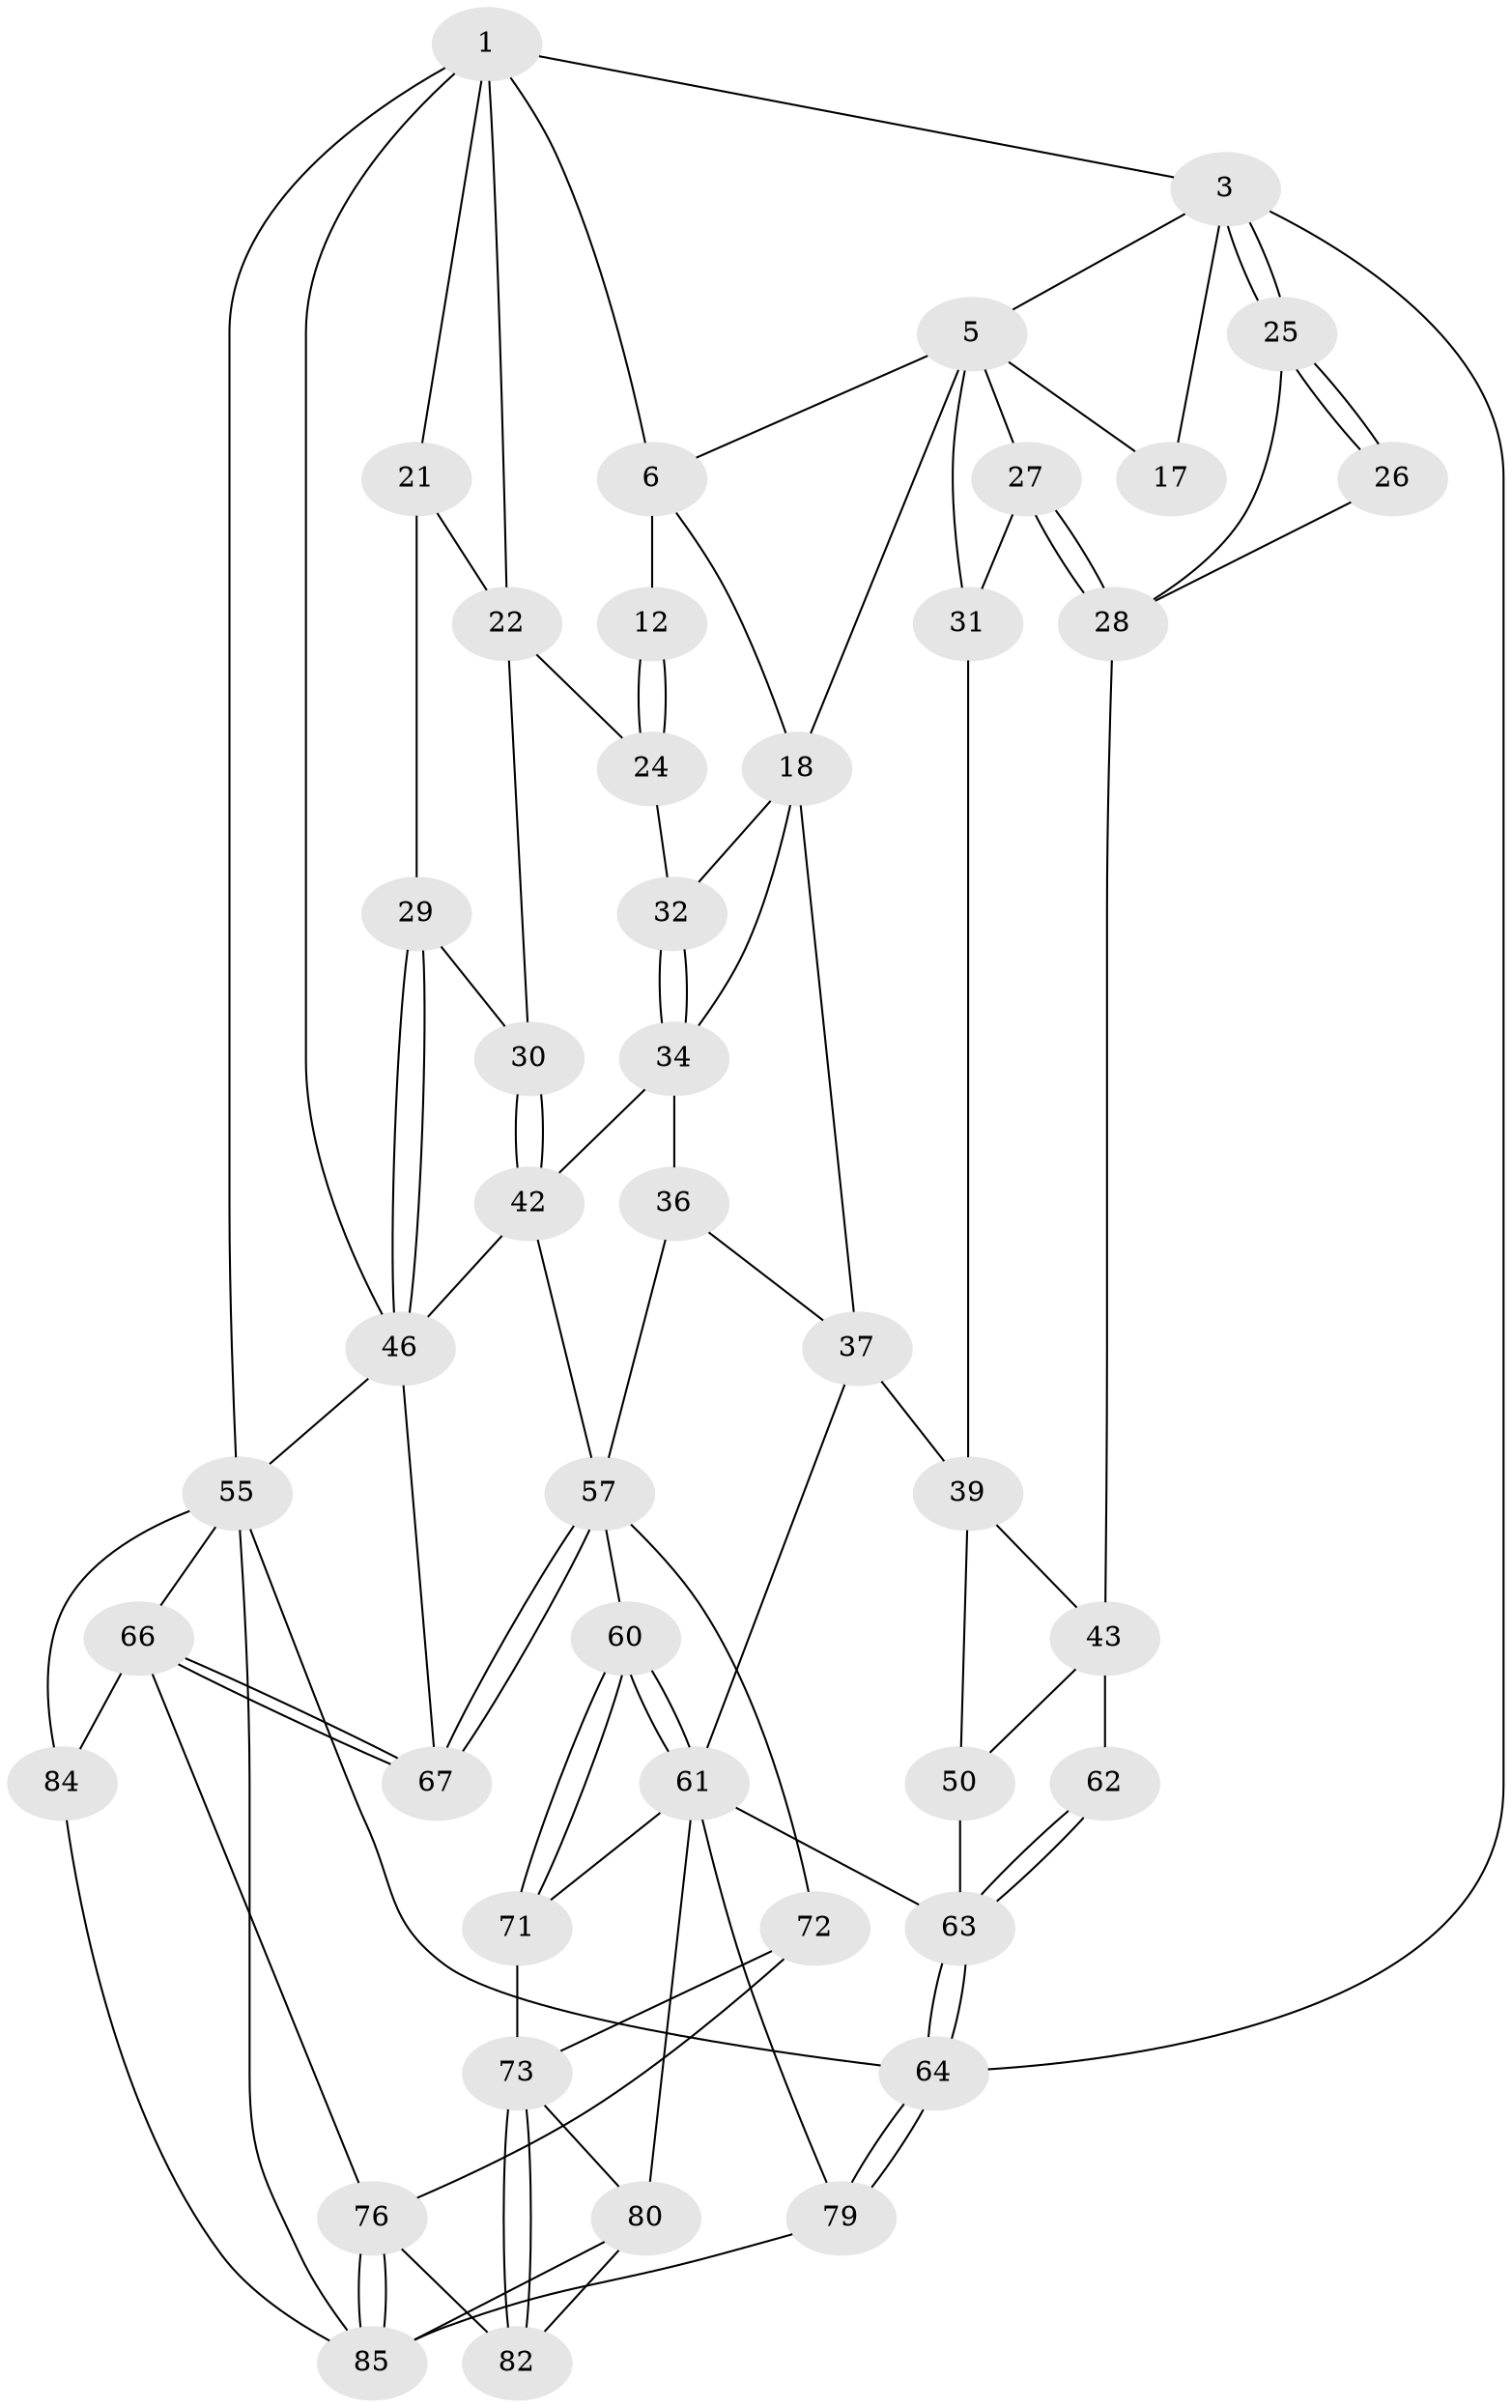 // original degree distribution, {3: 0.03409090909090909, 6: 0.22727272727272727, 5: 0.5113636363636364, 4: 0.22727272727272727}
// Generated by graph-tools (version 1.1) at 2025/28/03/15/25 16:28:05]
// undirected, 44 vertices, 98 edges
graph export_dot {
graph [start="1"]
  node [color=gray90,style=filled];
  1 [pos="+1+0",super="+2+8"];
  3 [pos="+0+0",super="+4"];
  5 [pos="+0.37715069007913793+0",super="+14"];
  6 [pos="+0.5159749804706435+0",super="+13+7"];
  12 [pos="+0.750255976134082+0.1269541639870801"];
  17 [pos="+0.14693522478988022+0.10766194399530352"];
  18 [pos="+0.550273746311825+0.19992835911759743",super="+33+19"];
  21 [pos="+0.9438725350769244+0.14716895314835596"];
  22 [pos="+0.9387791763591149+0.1439502309143047",super="+23"];
  24 [pos="+0.7522366554499291+0.2059852648997594"];
  25 [pos="+0+0.04354438834027563"];
  26 [pos="+0.09342978523091607+0.14288741659044502"];
  27 [pos="+0.06287975717489001+0.2812698652962656"];
  28 [pos="+0.024441255008992673+0.27945573978317423",super="+45"];
  29 [pos="+0.8310400089317693+0.29246243754352247"];
  30 [pos="+0.7810052519301126+0.259215004723612"];
  31 [pos="+0.16503243156363948+0.2937382986658948"];
  32 [pos="+0.7200825232216498+0.21251176121898235"];
  34 [pos="+0.6119804129825657+0.3055912810060611",super="+35"];
  36 [pos="+0.5998135289625502+0.4157482077753813"];
  37 [pos="+0.48304215388496324+0.3944383811603237",super="+38+54"];
  39 [pos="+0.3777157330683693+0.3152691880583607",super="+52+40"];
  42 [pos="+0.6401424641048314+0.4110578839614659",super="+48"];
  43 [pos="+0.12099729755608807+0.4421719356360904",super="+44+51"];
  46 [pos="+0.9282009985641934+0.3965745213691275",super="+49+47"];
  50 [pos="+0.22892433217623864+0.5277440256586479",super="+53"];
  55 [pos="+1+1",super="+56"];
  57 [pos="+0.7407316718749934+0.618642731518881",super="+58"];
  60 [pos="+0.5971381574738136+0.6224445219102527"];
  61 [pos="+0.495221740537022+0.5924301474874205",super="+69"];
  62 [pos="+0+0.7176343872997731"];
  63 [pos="+0+0.8721688131528457",super="+68"];
  64 [pos="+0+1"];
  66 [pos="+0.8856974089333164+0.7060470870134098",super="+75"];
  67 [pos="+0.8490031341564358+0.675231075399289"];
  71 [pos="+0.4984084746155195+0.7455997214944574"];
  72 [pos="+0.6615921089626001+0.6768696215615789"];
  73 [pos="+0.5659388329685998+0.7926745345663563",super="+74"];
  76 [pos="+0.7283613063170415+0.8345857802127813",super="+77"];
  79 [pos="+0+1"];
  80 [pos="+0.4621018589405735+0.797502501283705",super="+81+83"];
  82 [pos="+0.6163821791419138+0.8625739650758909"];
  84 [pos="+0.8531907109254391+0.926372744176834"];
  85 [pos="+0.6851410209136766+1",super="+88+86"];
  1 -- 3;
  1 -- 55;
  1 -- 21;
  1 -- 22;
  1 -- 46;
  1 -- 6;
  3 -- 25;
  3 -- 25;
  3 -- 64;
  3 -- 17;
  3 -- 5;
  5 -- 6;
  5 -- 17;
  5 -- 18;
  5 -- 27;
  5 -- 31;
  6 -- 18;
  6 -- 12 [weight=2];
  12 -- 24;
  12 -- 24;
  18 -- 32;
  18 -- 34;
  18 -- 37;
  21 -- 22;
  21 -- 29;
  22 -- 24;
  22 -- 30;
  24 -- 32;
  25 -- 26;
  25 -- 26;
  25 -- 28;
  26 -- 28;
  27 -- 28;
  27 -- 28;
  27 -- 31;
  28 -- 43;
  29 -- 30;
  29 -- 46;
  29 -- 46;
  30 -- 42;
  30 -- 42;
  31 -- 39;
  32 -- 34;
  32 -- 34;
  34 -- 42;
  34 -- 36;
  36 -- 37;
  36 -- 57;
  37 -- 39 [weight=2];
  37 -- 61;
  39 -- 50 [weight=2];
  39 -- 43;
  42 -- 57;
  42 -- 46;
  43 -- 62 [weight=2];
  43 -- 50;
  46 -- 55;
  46 -- 67;
  50 -- 63;
  55 -- 64;
  55 -- 85;
  55 -- 66;
  55 -- 84;
  57 -- 67;
  57 -- 67;
  57 -- 72;
  57 -- 60;
  60 -- 61;
  60 -- 61;
  60 -- 71;
  60 -- 71;
  61 -- 80;
  61 -- 71;
  61 -- 79;
  61 -- 63;
  62 -- 63;
  62 -- 63;
  63 -- 64;
  63 -- 64;
  64 -- 79;
  64 -- 79;
  66 -- 67;
  66 -- 67;
  66 -- 76;
  66 -- 84;
  71 -- 73;
  72 -- 73;
  72 -- 76;
  73 -- 82;
  73 -- 82;
  73 -- 80;
  76 -- 85;
  76 -- 85;
  76 -- 82;
  79 -- 85;
  80 -- 85;
  80 -- 82;
  84 -- 85;
}
